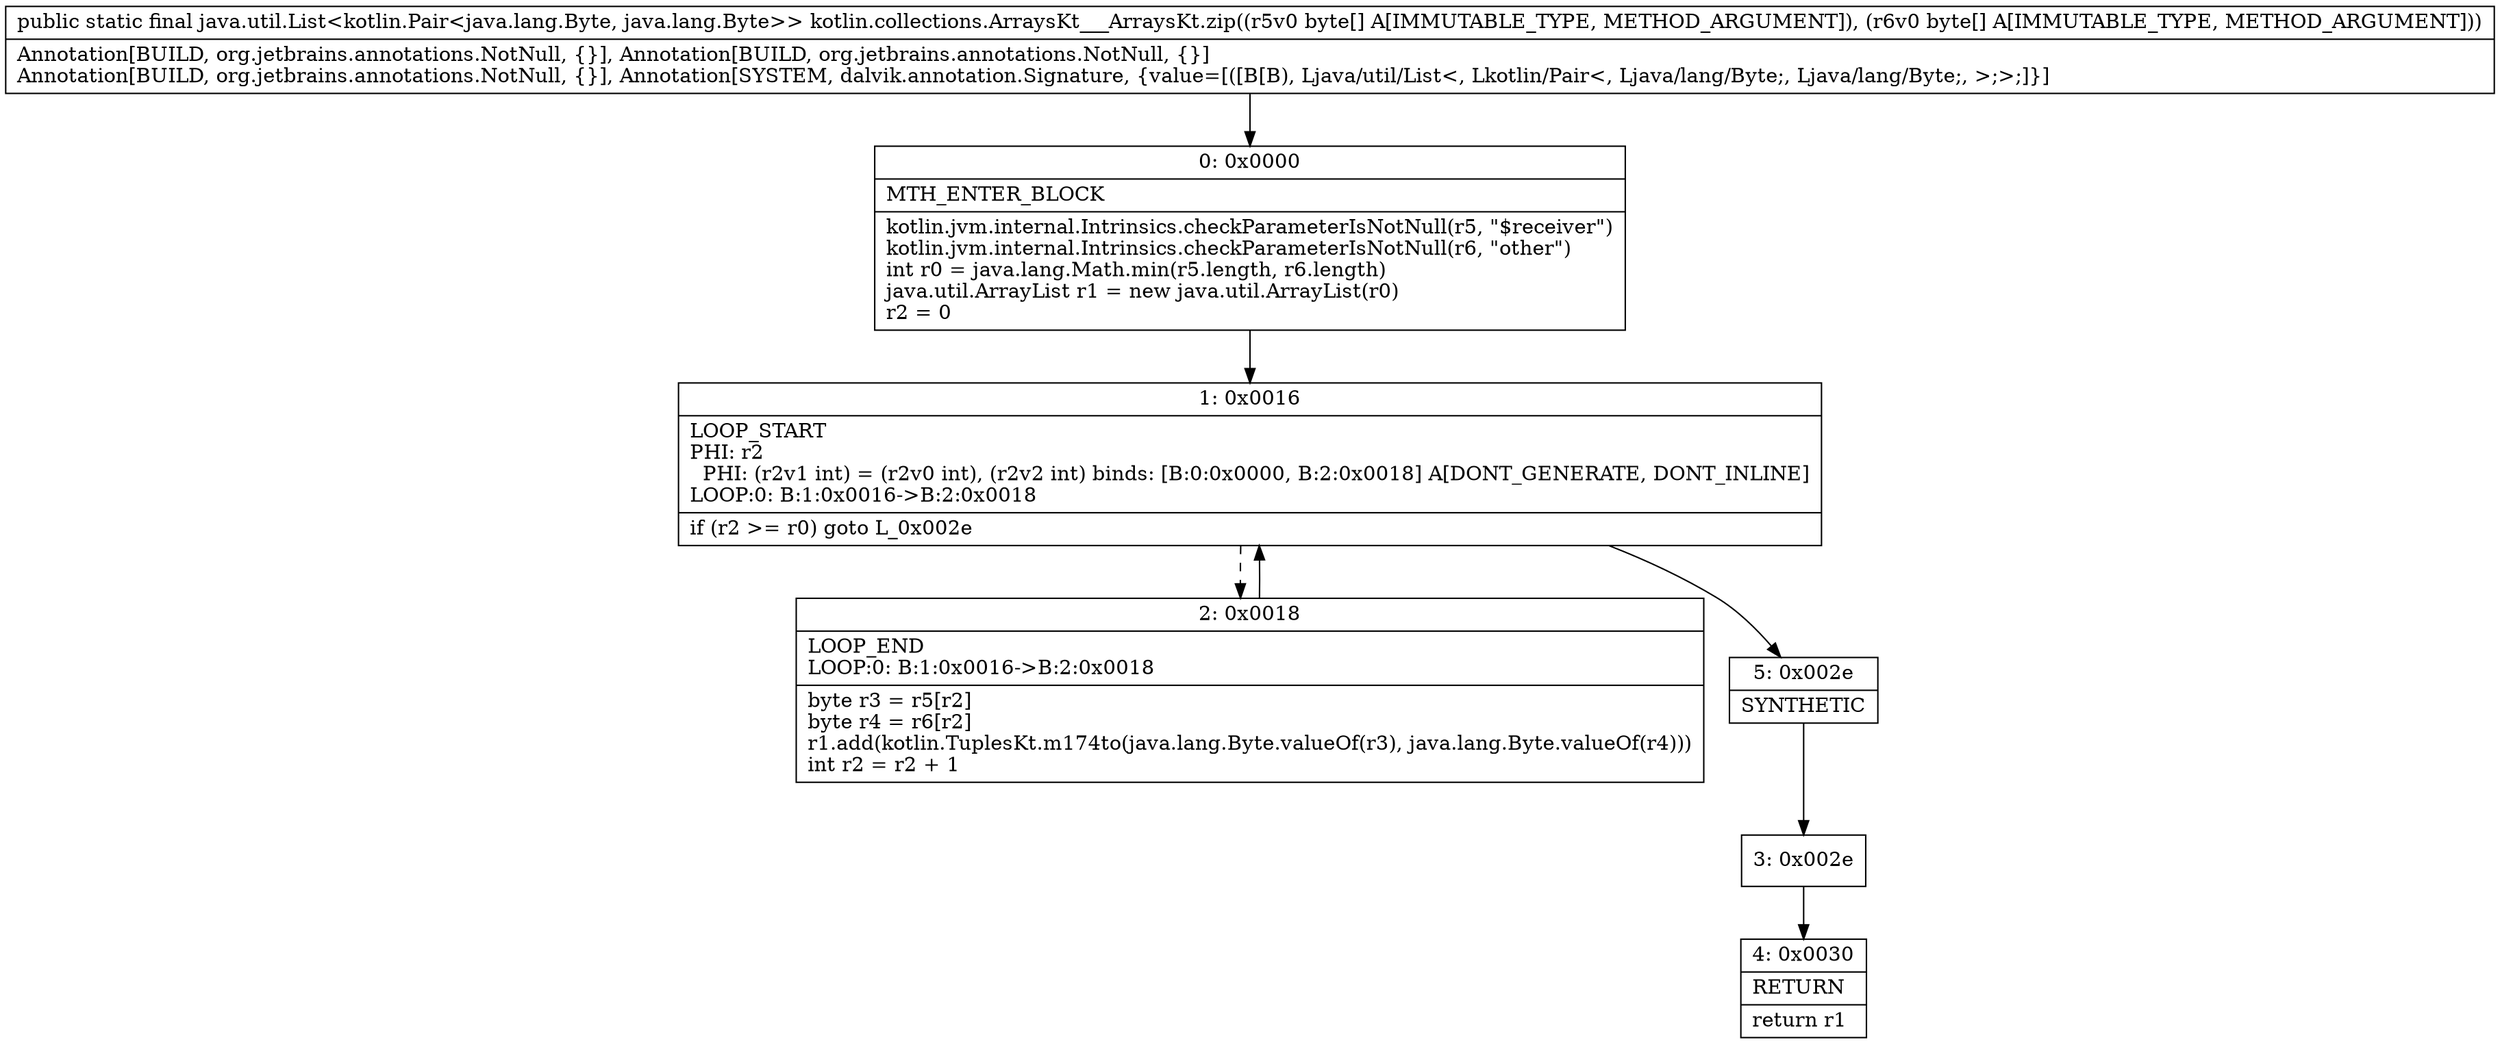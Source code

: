 digraph "CFG forkotlin.collections.ArraysKt___ArraysKt.zip([B[B)Ljava\/util\/List;" {
Node_0 [shape=record,label="{0\:\ 0x0000|MTH_ENTER_BLOCK\l|kotlin.jvm.internal.Intrinsics.checkParameterIsNotNull(r5, \"$receiver\")\lkotlin.jvm.internal.Intrinsics.checkParameterIsNotNull(r6, \"other\")\lint r0 = java.lang.Math.min(r5.length, r6.length)\ljava.util.ArrayList r1 = new java.util.ArrayList(r0)\lr2 = 0\l}"];
Node_1 [shape=record,label="{1\:\ 0x0016|LOOP_START\lPHI: r2 \l  PHI: (r2v1 int) = (r2v0 int), (r2v2 int) binds: [B:0:0x0000, B:2:0x0018] A[DONT_GENERATE, DONT_INLINE]\lLOOP:0: B:1:0x0016\-\>B:2:0x0018\l|if (r2 \>= r0) goto L_0x002e\l}"];
Node_2 [shape=record,label="{2\:\ 0x0018|LOOP_END\lLOOP:0: B:1:0x0016\-\>B:2:0x0018\l|byte r3 = r5[r2]\lbyte r4 = r6[r2]\lr1.add(kotlin.TuplesKt.m174to(java.lang.Byte.valueOf(r3), java.lang.Byte.valueOf(r4)))\lint r2 = r2 + 1\l}"];
Node_3 [shape=record,label="{3\:\ 0x002e}"];
Node_4 [shape=record,label="{4\:\ 0x0030|RETURN\l|return r1\l}"];
Node_5 [shape=record,label="{5\:\ 0x002e|SYNTHETIC\l}"];
MethodNode[shape=record,label="{public static final java.util.List\<kotlin.Pair\<java.lang.Byte, java.lang.Byte\>\> kotlin.collections.ArraysKt___ArraysKt.zip((r5v0 byte[] A[IMMUTABLE_TYPE, METHOD_ARGUMENT]), (r6v0 byte[] A[IMMUTABLE_TYPE, METHOD_ARGUMENT]))  | Annotation[BUILD, org.jetbrains.annotations.NotNull, \{\}], Annotation[BUILD, org.jetbrains.annotations.NotNull, \{\}]\lAnnotation[BUILD, org.jetbrains.annotations.NotNull, \{\}], Annotation[SYSTEM, dalvik.annotation.Signature, \{value=[([B[B), Ljava\/util\/List\<, Lkotlin\/Pair\<, Ljava\/lang\/Byte;, Ljava\/lang\/Byte;, \>;\>;]\}]\l}"];
MethodNode -> Node_0;
Node_0 -> Node_1;
Node_1 -> Node_2[style=dashed];
Node_1 -> Node_5;
Node_2 -> Node_1;
Node_3 -> Node_4;
Node_5 -> Node_3;
}

